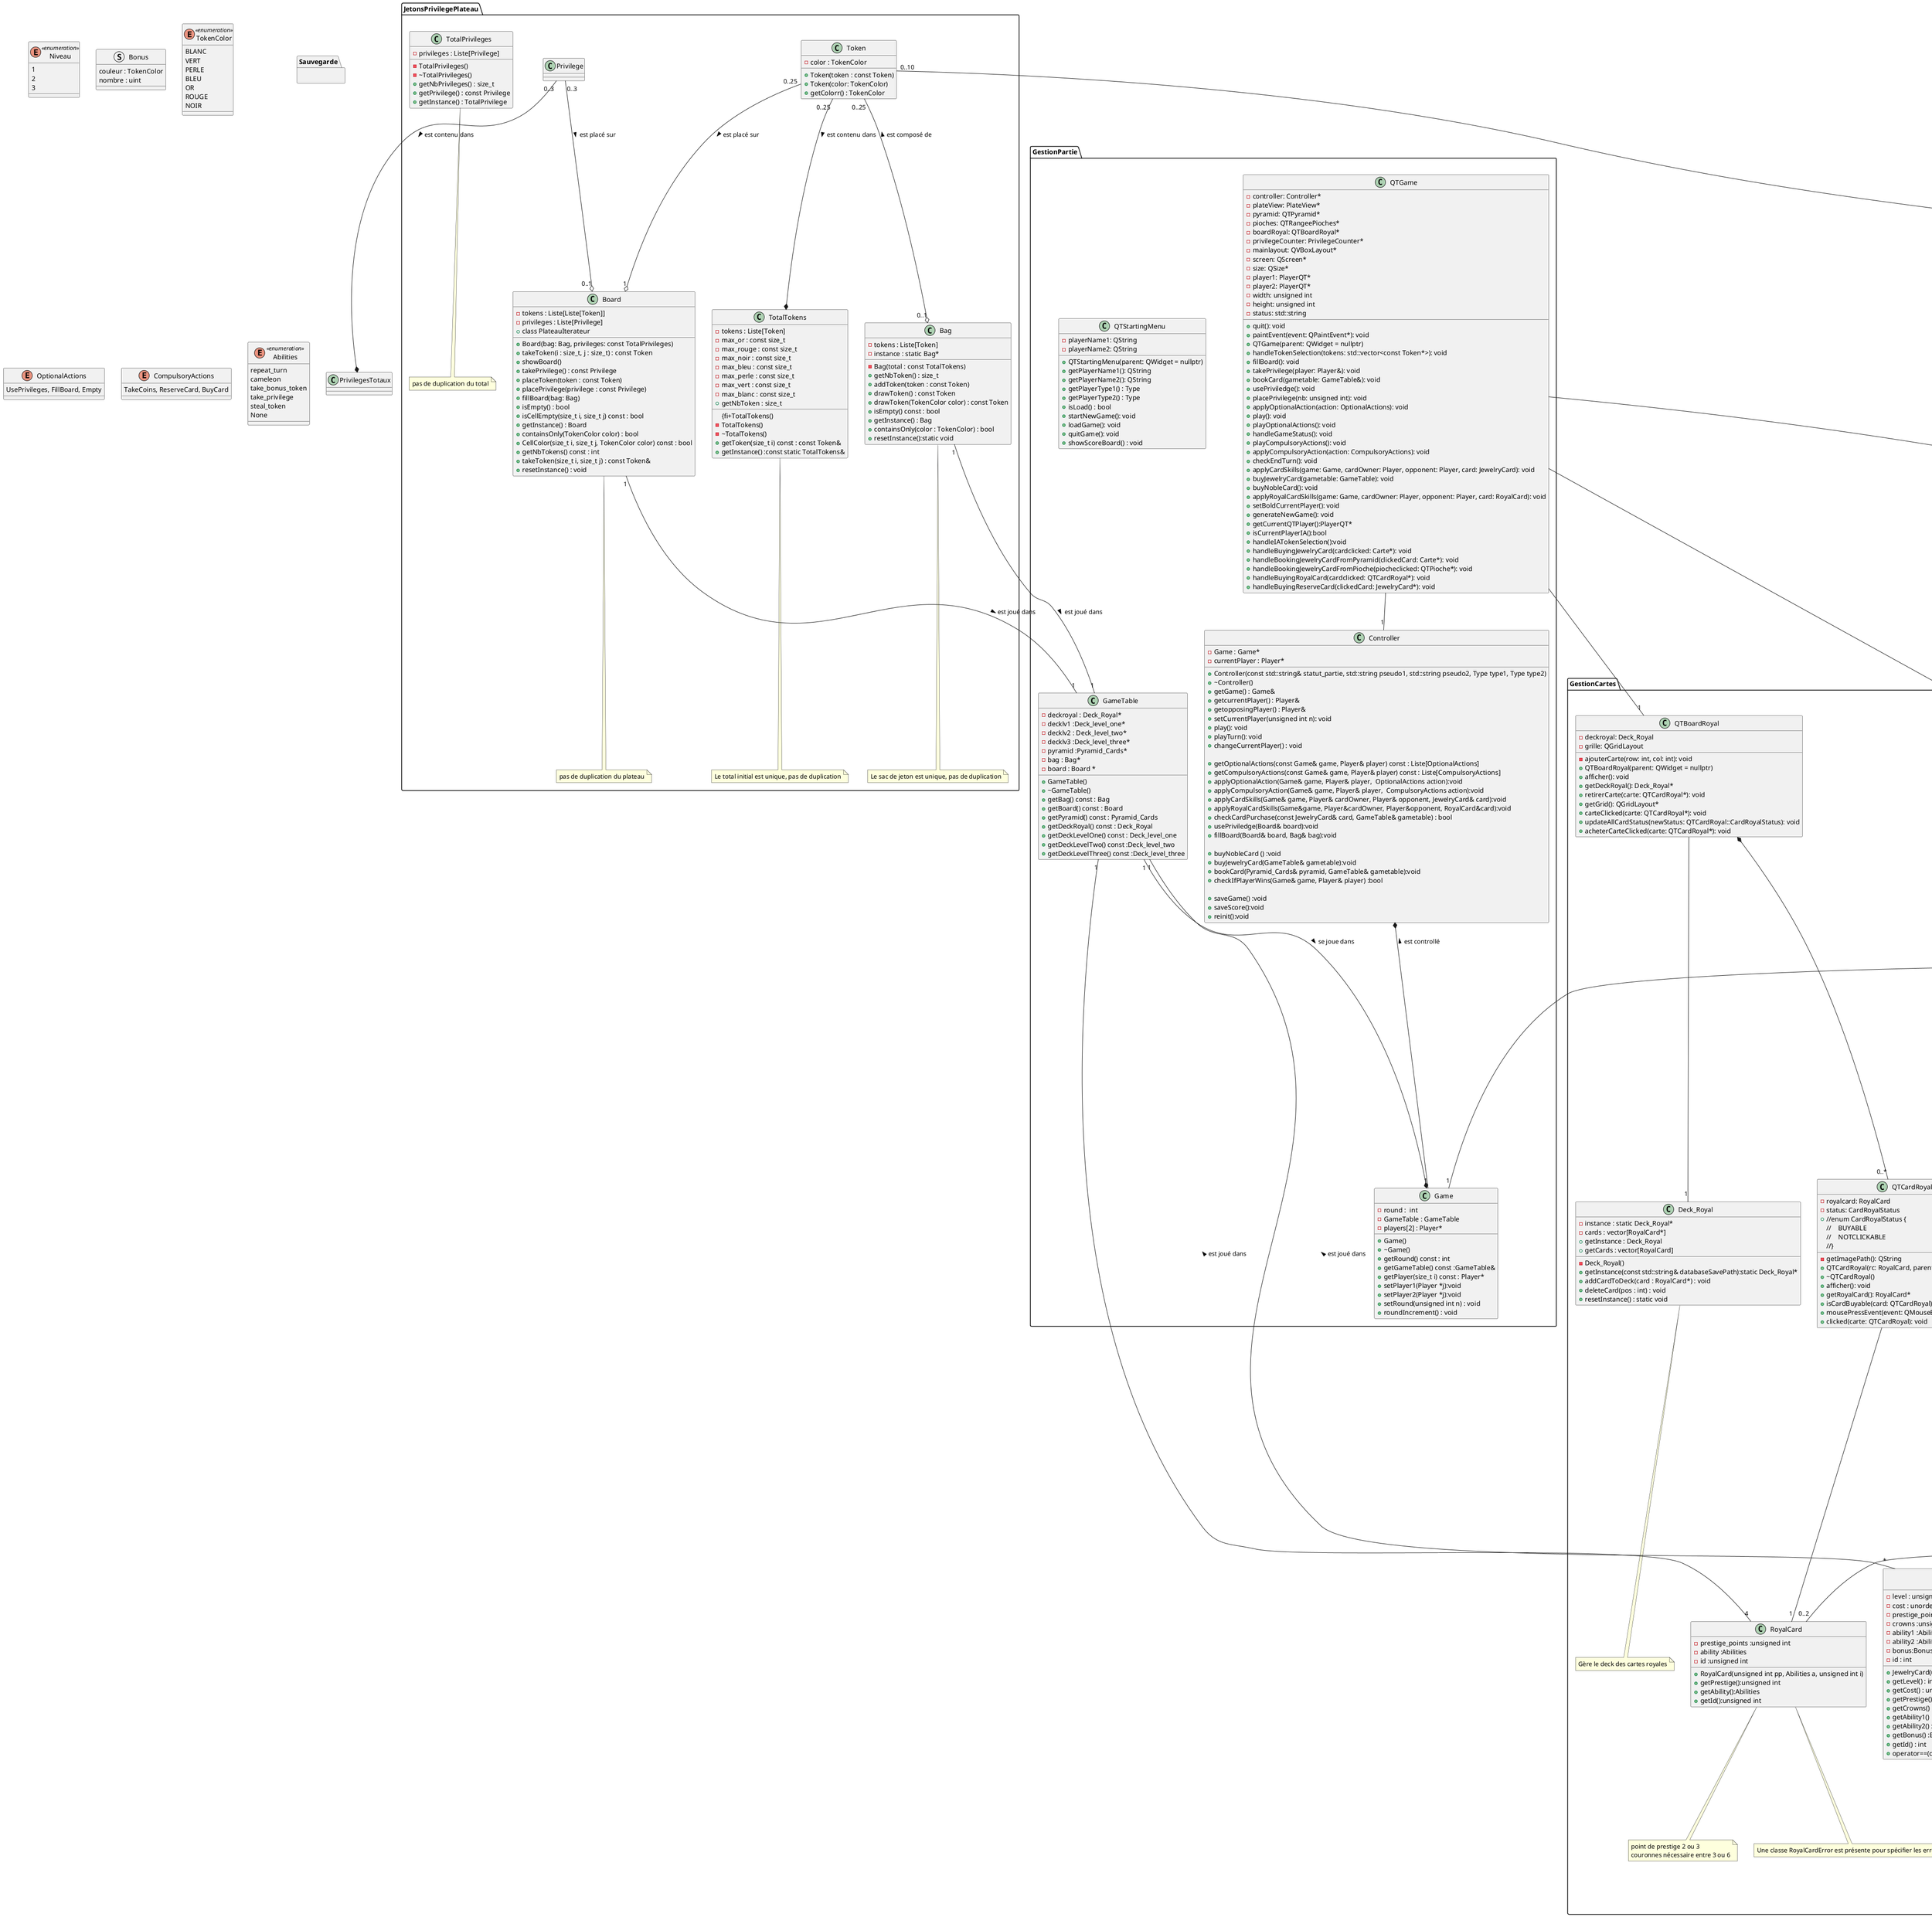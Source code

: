 @startuml
'skinparam classAttributeIconSize 0

enum Niveau <<enumeration >> {
  1
  2
  3
}

struct Bonus {
    couleur : TokenColor
    nombre : uint
}

enum TokenColor <<enumeration >> {
  BLANC
  VERT
  PERLE
  BLEU
  OR
  ROUGE
  NOIR
}
enum OptionalActions{
    UsePrivileges, FillBoard, Empty
}

enum CompulsoryActions{
    TakeCoins, ReserveCard, BuyCard
}

namespace JetonsPrivilegePlateau {

class Token {
   -color : TokenColor
   +Token(token : const Token)
   +Token(color: TokenColor)
   +getColorr() : TokenColor
}

class Privilege{
}

class Bag{
  -tokens : Liste[Token]
  -Bag(total : const TotalTokens)
  -instance : static Bag*
  +getNbToken() : size_t
  +addToken(token : const Token)
  +drawToken() : const Token
  +drawToken(TokenColor color) : const Token
  +isEmpty() const : bool
  +getInstance() : Bag
  +containsOnly(color : TokenColor) : bool
  + resetInstance():static void 
}
note bottom of Bag : Le sac de jeton est unique, pas de duplication

class TotalTokens{
   -tokens : Liste[Token]
   -max_or : const size_t
   -max_rouge : const size_t
   -max_noir : const size_t
   -max_bleu : const size_t
   -max_perle : const size_t
   -max_vert : const size_t
   -max_blanc : const size_t
   {fi+TotalTokens()
   - TotalTokens()
   - ~TotalTokens()
   +getNbToken : size_t
   + getToken(size_t i) const : const Token&
   + getInstance() :const static TotalTokens& 
}
note bottom of TotalTokens: Le total initial est unique, pas de duplication

class TotalPrivileges{
   -privileges : Liste[Privilege]
   -TotalPrivileges()
   -~TotalPrivileges()
   +getNbPrivileges() : size_t
   +getPrivilege() : const Privilege
   +getInstance() : TotalPrivilege
}
note bottom of TotalPrivileges: pas de duplication du total

class Board{
   - tokens : Liste[Liste[Token]]
   - privileges : Liste[Privilege]
   + Board(bag: Bag, privileges: const TotalPrivileges)
   + takeToken(i : size_t, j : size_t) : const Token
   + showBoard()
   + takePrivilege() : const Privilege
   + placeToken(token : const Token)
   + placePrivilege(privilege : const Privilege)
   + fillBoard(bag: Bag)
   + isEmpty() : bool
   + isCellEmpty(size_t i, size_t j) const : bool
   + getInstance() : Board
   + class PlateauIterateur
   + containsOnly(TokenColor color) : bool
   + CellColor(size_t i, size_t j, TokenColor color) const : bool
   + getNbTokens() const : int
   + takeToken(size_t i, size_t j) : const Token&
   + resetInstance() : void

}
note bottom of Board: pas de duplication du plateau


' struct TupleIntJeton {
'   nombre : int
'   type_jeton : Token
' }

'class CoordonneeJeton{
'  x : int
'  y : int
'}
}

enum Abilities <<enumeration >> {
  repeat_turn
  cameleon
  take_bonus_token
  take_privilege
  steal_token
  None
}
namespace GestionPartie{

class Controller {
  - Game : Game*
  - currentPlayer : Player*

  +Controller(const std::string& statut_partie, std::string pseudo1, std::string pseudo2, Type type1, Type type2)
  +~Controller() 
  +getGame() : Game&
  +getcurrentPlayer() : Player&
  +getopposingPlayer() : Player&
  +setCurrentPlayer(unsigned int n): void
  +play(): void
  +playTurn(): void
  +changeCurrentPlayer() : void

  + getOptionalActions(const Game& game, Player& player) const : Liste[OptionalActions]
  + getCompulsoryActions(const Game& game, Player& player) const : Liste[CompulsoryActions]
  + applyOptionalAction(Game& game, Player& player,  OptionalActions action):void
  + applyCompulsoryAction(Game& game, Player& player,  CompulsoryActions action):void
  + applyCardSkills(Game& game, Player& cardOwner, Player& opponent, JewelryCard& card):void
  + applyRoyalCardSkills(Game&game, Player&cardOwner, Player&opponent, RoyalCard&card):void
  + checkCardPurchase(const JewelryCard& card, GameTable& gametable) : bool
  + usePriviledge(Board& board):void
  + fillBoard(Board& board, Bag& bag):void

  + buyNobleCard () :void
  + buyJewelryCard(GameTable& gametable):void
  + bookCard(Pyramid_Cards& pyramid, GameTable& gametable):void
  + checkIfPlayerWins(Game& game, Player& player) :bool

  + saveGame() :void
  + saveScore():void
  + reinit():void
}			 
class Game{
    - round :  int
    -GameTable : GameTable
    - players[2] : Player*
    + Game() 
    + ~Game() 
    + getRound() const : int 
    + getGameTable() const :GameTable&
    +  getPlayer(size_t i) const : Player*
    + setPlayer1(Player *j):void
    + setPlayer2(Player *j):void
    + setRound(unsigned int n) : void
    + roundIncrement() : void
}
class GameTable{
  - deckroyal : Deck_Royal*
  - decklv1 :Deck_level_one* 
  - decklv2 : Deck_level_two*
  - decklv3 :Deck_level_three*
  - pyramid :Pyramid_Cards*
  - bag : Bag*
  - board : Board *

  + GameTable()
  + ~GameTable()
  + getBag() const : Bag 
  +  getBoard() const : Board
  + getPyramid() const : Pyramid_Cards
  + getDeckRoyal() const : Deck_Royal
  + getDeckLevelOne() const : Deck_level_one
  + getDeckLevelTwo() const :Deck_level_two
  + getDeckLevelThree() const :Deck_level_three
}

class QTGame {
    - controller: Controller*
    - plateView: PlateView*
    - pyramid: QTPyramid*
    - pioches: QTRangeePioches*
    - boardRoyal: QTBoardRoyal*
    - privilegeCounter: PrivilegeCounter*
    - mainlayout: QVBoxLayout*
    - screen: QScreen*
    - size: QSize*
    - player1: PlayerQT*
    - player2: PlayerQT*
    - width: unsigned int
    - height: unsigned int
    - status: std::string
    + quit(): void
    + paintEvent(event: QPaintEvent*): void
    + QTGame(parent: QWidget = nullptr)
    + handleTokenSelection(tokens: std::vector<const Token*>): void
    + fillBoard(): void
    + takePrivilege(player: Player&): void
    + bookCard(gametable: GameTable&): void
    + usePriviledge(): void
    + placePrivilege(nb: unsigned int): void
    + applyOptionalAction(action: OptionalActions): void
    + play(): void
    + playOptionalActions(): void
    + handleGameStatus(): void
    + playCompulsoryActions(): void
    + applyCompulsoryAction(action: CompulsoryActions): void
    + checkEndTurn(): void
    + applyCardSkills(game: Game, cardOwner: Player, opponent: Player, card: JewelryCard): void
    + buyJewelryCard(gametable: GameTable): void
    + buyNobleCard(): void
    + applyRoyalCardSkills(game: Game, cardOwner: Player, opponent: Player, card: RoyalCard): void
    + setBoldCurrentPlayer(): void
    + generateNewGame(): void
    + getCurrentQTPlayer():PlayerQT* 
    + isCurrentPlayerIA():bool
    + handleIATokenSelection():void 
    + handleBuyingJewelryCard(cardclicked: Carte*): void
    + handleBookingJewelryCardFromPyramid(clickedCard: Carte*): void
    + handleBookingJewelryCardFromPioche(piocheclicked: QTPioche*): void
    + handleBuyingRoyalCard(cardclicked: QTCardRoyal*): void
    + handleBuyingReserveCard(clickedCard: JewelryCard*): void
}

class QTStartingMenu {
    - playerName1: QString
    - playerName2: QString
    + QTStartingMenu(parent: QWidget = nullptr)
    + getPlayerName1(): QString
    + getPlayerName2(): QString
    + getPlayerType1() : Type
    + getPlayerType2() : Type
    + isLoad() : bool
    + startNewGame(): void
    + loadGame(): void
    + quitGame(): void
    + showScoreBoard() : void
}



}
namespace JoueurHumainIA {

enum Type <<enumeration >> {
  IA
  Humain
}

class Player {
  - name : string
  - privileges : Liste[Privilege*]
  - type : Type
  - nbCrown : int
  - prestigePoints : int
  - nbTokens : int
  - jewelryCards : Liste[JewelryCard*]
  - reserve : Liste[JewelryCard*]
  - royalCards : Liste[RoyalCard*]
  - tokens: unordered_map[int, [Liste[const Token*]]
  - tokenSummary: unordered_map[TokenColor, int]
  - blueSummary: SummaryCard
  - greenSummary: SummaryCard
  - redSummary: SummaryCard
  - whiteSummary: SummaryCard
  - blackSummary: SummaryCard
  - strategy : Strategy*

  + getName() : string
  + getNbPrivilege() const : int
  + getNbTokens() const : int
  + getTokenSummary(): unordered_map<TokenColor, int>
  + getBonusSummary() : vector
  + getColorSummary() : SummaryCard&
  + getWhiteSummary():SummaryCard&
  + getGreenSummary():SummaryCard&
  + getBlackSummary():SummaryCard&
  + getRedSummary() :SummaryCard&
  + getMaxPrestigeColor() : int
  + getPrivilege() : int
  + getPrestige() : int
  + getCrowns() : int
  + getTokens() : int
  + getType() : Type
  + addToken(Token token)
  + removeToken(Token token)
  + addCrowns()
  + addPrestige(int nb, TokenColor couleur)
  + addPrivilege(const Privilege& privilege)
  + removePrivilege()
  + addJewelryCard(JewelryCard card)
  + addRoyalCard(RoyalCard card)
  + actionAddToken()
  + actionReserveCard()
  + actionBuyCard()
  + actionBuyReservedCard(JewelryCard &card)											
  + canBuyCard(const JewelryCard &card): Bool
  + spendResources(const JewelryCard &card)
  + usePrivilege()
  + reserveoneCard (JewelryCard& card)
  + canReserveCard()									  
  + actionFillBoard()
  + canbuyreservedcard() : bool
  + spendGoldTokens(int number) : void
  + spendSpecificToken(TokenColor color, int number) : void
  + toString(Type t) : string
  + toType(string s) : Type
  + operator<<(std::ostream& f, Player& p) : ostream&
  + getStrategy() : Strategy*
}
note bottom of Player : privilege entre 0 et 3


class Strategy

class AiStrategy{
    + choicemaker(int min, int max) : int 
    + choseOptionalActions() : std::vector<OptionalActions> 
    + choseCompulsoryAction() : CompulsoryActions 
    + choseTokensToTake() : std::vector<std::pair<int, int>> 
    + choseTokenColor(std::vector<TokenColor>& chosableColors) : TokenColor 
    + chooseToken(Board&board,Player &player, std::vector<std::pair<int, int>>* tokenIndexes=nullptr) : const Token&
    + chooseGoldenToken(Board&board, Player&player): void 

}

class HumanStrategy{
    + choicemaker(int min, int max) : int 
    + choseOptionalActions() : std::vector<OptionalActions> 
    + choseCompulsoryAction() : CompulsoryActions 
    + choseTokensToTake() : std::vector<std::pair<int, int>> 
    + choseTokenColor(std::vector<TokenColor>& chosableColors) : TokenColor 
    + chooseToken(Board&board,Player &player, std::vector<std::pair<int, int>>* tokenIndexes=nullptr) : const Token&
    + chooseGoldenToken(Board&board, Player&player): void 

}


}

namespace GestionCartes{


class SummaryCard{
  - unsigned int prestigePoints;
  - unsigned int bonusNumber;
  + explicit SummaryCard(unsigned int p = 0, unsigned int b = 0)
  + getPrestigePoints():unsigned int
  + getBonusNumber() :unsigned int
  + addBonusNumber(unsigned int b) :void
  + addprestigePoints(unsigned int p):void
}


class JewelryCard <<abstract>>{
  - level : unsigned int 
  - cost : unordered_map<TokenColor, int>  
  - prestige_points : unsigned int
  - crowns :unsigned int
  - ability1 :Abilities
  - ability2 :Abilities
  - bonus:Bonus
	- id : int 

  + JewelryCard(unsigned int l, unordered_map<TokenColor, int> c, unsigned int pp, unsigned int cr, Abilities a1, Abilities a2, Bonus b, int i)
  + getLevel() : int
  + getCost() : unordered_map<TokenColor, int> 
  + getPrestige() : int
  + getCrowns() : int
  + getAbility1()  : Abilities
  + getAbility2() : Abilities
  +  getBonus() :Bonus
	+ getId() : int
  + operator==(const JewelryCard& other) const : bool 

}

note bottom of JewelryCard : point de prestige entre 0 et 4\ncouronne entre 0 et 2


class RoyalCard {
  - prestige_points :unsigned int 
  - ability :Abilities
  - id :unsigned int

  + RoyalCard(unsigned int pp, Abilities a, unsigned int i)
  + getPrestige():unsigned int 
  + getAbility():Abilities 
  + getId():unsigned int 
  				
}

note bottom of RoyalCard :  point de prestige 2 ou 3\ncouronnes nécessaire entre 3 ou 6
note bottom of RoyalCard : Une classe RoyalCardError est présente pour spécifier les erreurs

class Deck_Royal{
  - Deck_Royal()
  - instance : static Deck_Royal*
  - cards : vector[RoyalCard*]
  + getInstance : Deck_Royal
  + getInstance(const std::string& databaseSavePath):static Deck_Royal*
  + getCards : vector[RoyalCard]
  + addCardToDeck(card : RoyalCard*) : void
  + deleteCard(pos : int) : void
  + resetInstance() : static void
}
note bottom of Deck_Royal : Gère le deck des cartes royales

class Deck_level_one{
  - Deck_level_one()
  - Deck_level_one(const std::string& databaseSavePath)
  - instance : Deck_level_one *
  - pioche : Liste[RoyalCard*]
  + getInstance() : Deck_level_one*
  + getInstance(const std::string& databaseSavePath) : Deck_level_one*
  + getPioche() : Liste[RoyalCard*]
  + addCardToDeck(card : RoyalCard*) : void
  + deleteFirstItem() : void
  + resetInstance(): static void
}

class Deck_level_two{
  - Deck_level_two()
  - Deck_level_two(const std::string& databaseSavePath)
  - instance : Deck_level_two* 
  - pioche : Liste[RoyalCard*]
  + getInstance() : Deck_level_two*
  + getInstance(const std::string& databaseSavePath) : Deck_level_two*
  + getPioche() : Liste[JewelryCard*]
  + addCardToDeck(card : JewelryCard*) : void
  + deleteFirstItem() : void
  + resetInstance(): static void
}

class Deck_level_three{
  - Deck_level_three()
  - Deck_level_three(const std::string& databaseSavePath)
  - instance : Deck_level_three *
  - pioche : Liste[RoyalCard*]
  + getInstance() : Deck_level_three*
  + getInstance(const std::string& databaseSavePath) : Deck_level_three*
  + getPioche() : Liste[JewelryCard*]
  + addCardToDeck(card : JewelryCard*) : void
  + deleteFirstItem() : void
  + resetInstance(): static void
}

class Pyramid_Cards{
    - instance : Pyramid_Cards
    - row_level_one : Liste[JewelryCard]
    - row_level_two : Liste[JewelryCard]
    - row_level_three : Liste[JewelryCard]
    - max_level_one : static int
    - max_level_two : static int
    - max_level_three : static int

    + Pyramid_Cards(const std::string & databaseSavePath)
    + getInstance() :static Pyramid_Cards* 
    + getInstance(const std::string& databaseSavePath) :static Pyramid_Cards* 
    + resetInstance() :static void 
    + void drawCard(unsigned int level);
    + takeCard(unsigned int level, unsigned int position) :JewelryCard& 
    + getRow1() : vector<JewelryCard*>
    + getRow2() : vector<JewelryCard*>
    + getRow3() : vector<JewelryCard*>
    + isEmpty(unsigned int level) : bool
    + getLevelCards(unsigned int i) : vector<JewelryCard*> 

}
class QTCartes {
    + //enum CardStatus {
    //    BUYABLE
    //    RESERVABLE
    //    NOTCLICKABLE
    //}
    - jewelryCard: CarteJoaillerie
    - status: CardStatus
    - getImagePath(): QString
    + getstatus() : CardStatus
    + setStatus(newStatus : CardStatus) : void
    + QTCartes(CarteJoaillerie : CarteJoaillerie, parent : QWidget)
    + ~Carte()
    +afficher() : void
    + getJewelryCard() : CarteJoaillerie
    + isCardBuyable(carte : QTCard) : bool
    + isCardReservable(carte : QTCard) : bool
    + mousePressEvent(event : QMouseEvent) : void
    + clicked(carte : QTCartes) : void

}

class QTPyramid {

    - cartes_pyramide: pyramidcard
    - grille : QGridLayout
    - ajoutercarte(row : int, col : int): void
    + QTPyramid(parent : QWidget)
    + ~QTPyramid()
    + afficher() : void
    + getPyramidCard() : cartes_pyramide
    + ajoutercarte(rowlevel : int) : void
    + retirerCarte(carte : QTCartes) : int
    + carteClicked(carte : QTCartes) : void
    + updateallcardstatus(newstatus : QTCartes::CardStatus) : void
    + acheterCarteClicked(carte : QTCartes) : void
    + reserverCarteClicked(carte : QTCartes) : void

}

class QTPioche {

    - Deck1 : Deck_level_one
    - Deck2 : Deck_level_two
    - Deck3 : Deck_level_three
    - status : PiocheStatus
    - getImagePath() : QString
    + //enum PiocheStatus{
    //reservable
    //notclickable
    //}
    + getstatus() : PiocheStatus
    + setStatus((newStatus : PiocheStatus) : void
    + QTPioche(Deck1 : Deck_level_one, Deck2 : Deck_level_two, Deck3 : Deck_level_three)
    + ~QTPioche()
    + afficher ()
    + getDeck1 :  Deck_level_one
    + getDeck2 :  Deck_level_two
    + getDeck3 :  Deck_level_three
    + isCardReservable(pioche : QTPioche) : bool
    + mousePressEvent(event : QMouseEvent)
    + clicked(pioche : QTPioche) : void
}

class QTRangeePioches {
    - grille: QGridLayout
    - ajouterPioche(row: int, col: int): void
    + QTRangeePioches(parent: QWidget = nullptr)
    + afficher(): void
    + getGrid(): QGridLayout*
    + piocheClicked(pioche: QTPioche*): void
    + updateAllPiocheStatus(newStatus: QTPioche::PiocheStatus): void
    + reserverCarteClicked(pioche: QTPioche*): void
}

class QTCardRoyal {
    - royalcard: RoyalCard
    - status: CardRoyalStatus
    - getImagePath(): QString
    + //enum CardRoyalStatus {
    //    BUYABLE
    //    NOTCLICKABLE
    //}
    + QTCardRoyal(rc: RoyalCard, parent: QLabel = nullptr)
    + ~QTCardRoyal()
    + afficher(): void
    + getRoyalCard(): RoyalCard*
    + isCardBuyable(card: QTCardRoyal): bool
    + mousePressEvent(event: QMouseEvent): void
    + clicked(carte: QTCardRoyal): void
}

class QTBoardRoyal {
    - deckroyal: Deck_Royal
    - grille: QGridLayout
    - ajouterCarte(row: int, col: int): void
    + QTBoardRoyal(parent: QWidget = nullptr)
    + afficher(): void
    + getDeckRoyal(): Deck_Royal*
    + retirerCarte(carte: QTCardRoyal*): void
    + getGrid(): QGridLayout*
    + carteClicked(carte: QTCardRoyal*): void
    + updateAllCardStatus(newStatus: QTCardRoyal::CardRoyalStatus): void
    + acheterCarteClicked(carte: QTCardRoyal*): void
}
}

namespace Sauvegarde {


}
Game "1" -- "2" Player : < joue
Board "1" -- "1" GameTable : est joué dans >
Bag "1" -- "1" GameTable : est joué dans >
JewelryCard "*" -- "1" GameTable : est joué dans >
RoyalCard "4" -- "1" GameTable : est joué dans >
GameTable "1" --* Game : se joue dans >
Controller *-- "1" Game : est controllé <

QTGame -- "1" Controller
QTGame -- "1" QTPyramid
QTGame -- "1" QTBoardRoyal
QTGame -- "1" QTRangeePioches


Token "0..25" --* TotalTokens : est contenu dans >
Privilege "0..3" --* PrivilegesTotaux : est contenu dans >
Token "0..10" -- "0..1" Player : possède <
Token "0..25" --o "0..1" Bag : est composé de <
Token "0..25" --o "1" Board : est placé sur >
Privilege "0..3" --o "0..1" Board : est placé sur >

AiStrategy --|> Strategy
HumanStrategy --|> Strategy
Player "1..*" --  "1" Strategy : utilise >

'CoordonneeJeton "0..25" --  "1" Board
'CoordonneeJeton "0..1" -- "1" Token

Player "0..1" -- "0..*" JewelryCard : possède >
JewelryCard --* Deck_level_one
JewelryCard --* Deck_level_two
JewelryCard --* Deck_level_three
Pyramid_Cards *-- "1" Deck_level_one
Pyramid_Cards *-- "1" Deck_level_two
Pyramid_Cards *-- "1" Deck_level_three
QTPyramid *-- "0..*" QTCartes
QTRangeePioches *-- "0..*" QTPioche
QTBoardRoyal *-- "0..*" QTCardRoyal
QTCartes -- "1" JewelryCard
QTPyramid -- "1"Pyramid_Cards
QTCardRoyal -- "1" RoyalCard
QTBoardRoyal -- "1" Deck_Royal
QTPioche -- "1" Deck_level_one
QTPioche -- "1" Deck_level_two
QTPioche -- "1" Deck_level_three


Player "0..1" -- "0..2" RoyalCard : possède >


@enduml
